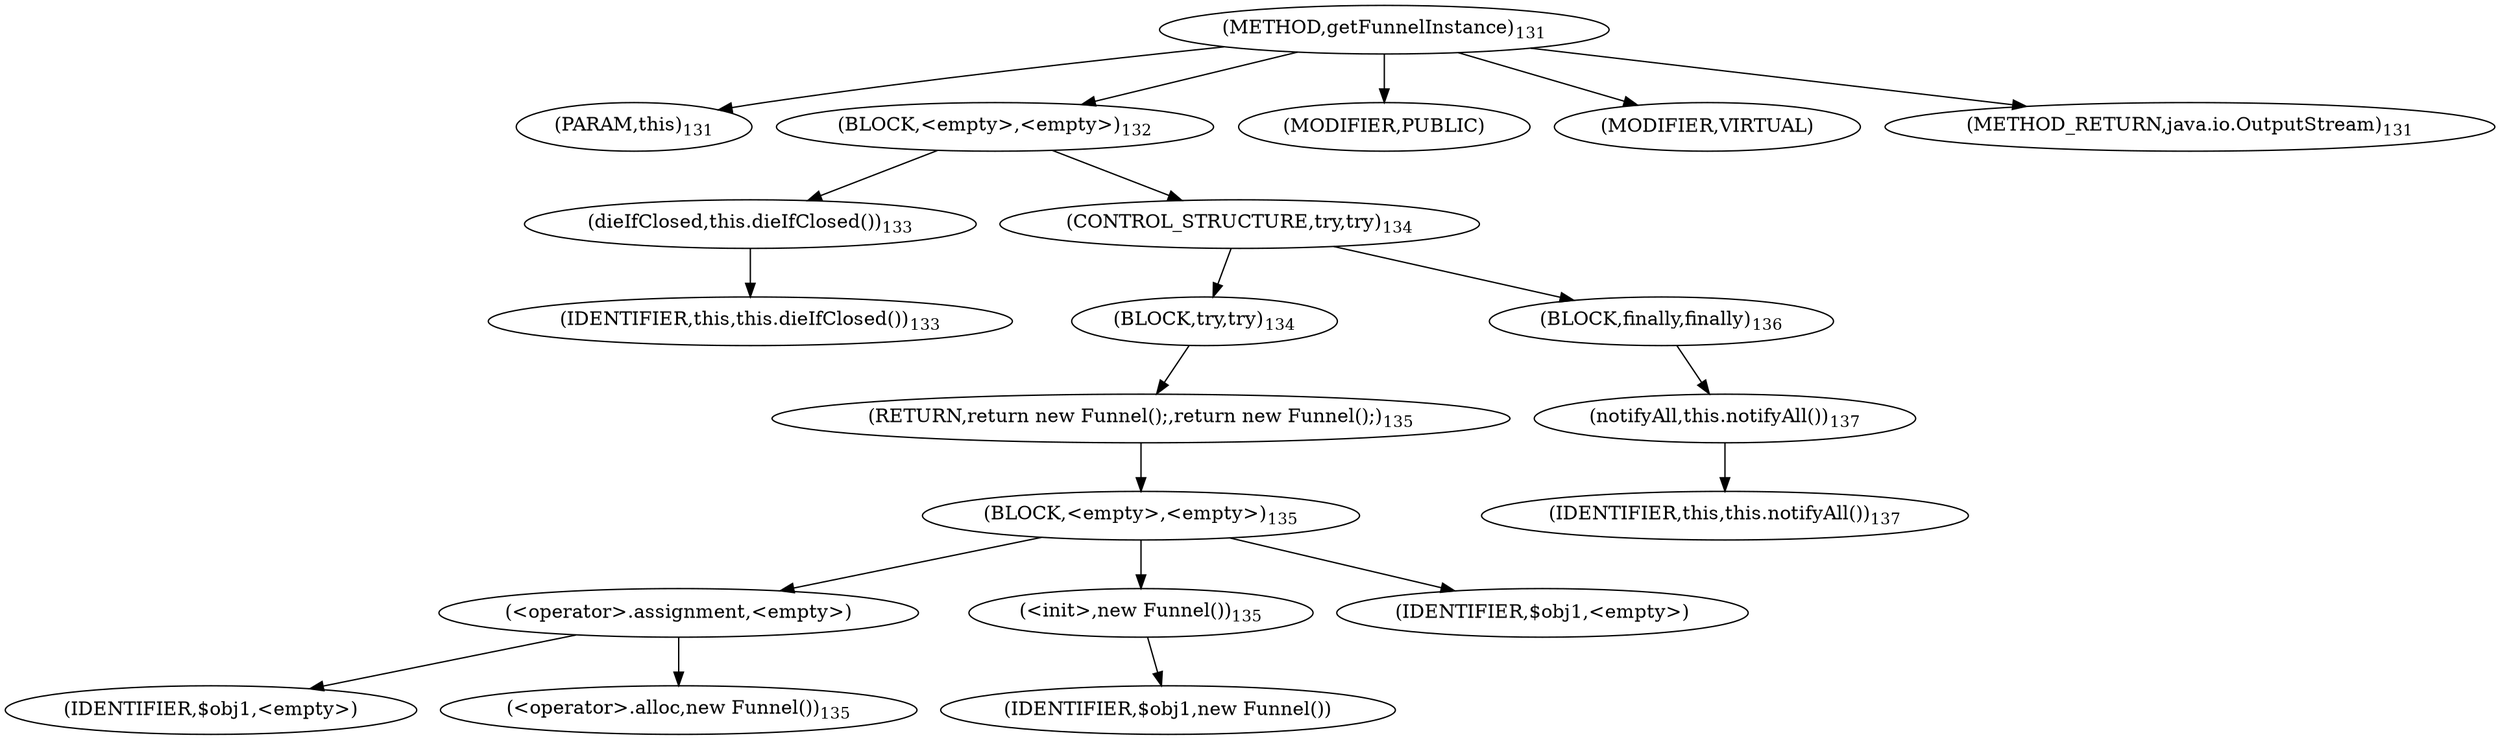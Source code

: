 digraph "getFunnelInstance" {  
"217" [label = <(METHOD,getFunnelInstance)<SUB>131</SUB>> ]
"35" [label = <(PARAM,this)<SUB>131</SUB>> ]
"218" [label = <(BLOCK,&lt;empty&gt;,&lt;empty&gt;)<SUB>132</SUB>> ]
"219" [label = <(dieIfClosed,this.dieIfClosed())<SUB>133</SUB>> ]
"34" [label = <(IDENTIFIER,this,this.dieIfClosed())<SUB>133</SUB>> ]
"220" [label = <(CONTROL_STRUCTURE,try,try)<SUB>134</SUB>> ]
"221" [label = <(BLOCK,try,try)<SUB>134</SUB>> ]
"222" [label = <(RETURN,return new Funnel();,return new Funnel();)<SUB>135</SUB>> ]
"223" [label = <(BLOCK,&lt;empty&gt;,&lt;empty&gt;)<SUB>135</SUB>> ]
"224" [label = <(&lt;operator&gt;.assignment,&lt;empty&gt;)> ]
"225" [label = <(IDENTIFIER,$obj1,&lt;empty&gt;)> ]
"226" [label = <(&lt;operator&gt;.alloc,new Funnel())<SUB>135</SUB>> ]
"227" [label = <(&lt;init&gt;,new Funnel())<SUB>135</SUB>> ]
"228" [label = <(IDENTIFIER,$obj1,new Funnel())> ]
"229" [label = <(IDENTIFIER,$obj1,&lt;empty&gt;)> ]
"230" [label = <(BLOCK,finally,finally)<SUB>136</SUB>> ]
"231" [label = <(notifyAll,this.notifyAll())<SUB>137</SUB>> ]
"36" [label = <(IDENTIFIER,this,this.notifyAll())<SUB>137</SUB>> ]
"232" [label = <(MODIFIER,PUBLIC)> ]
"233" [label = <(MODIFIER,VIRTUAL)> ]
"234" [label = <(METHOD_RETURN,java.io.OutputStream)<SUB>131</SUB>> ]
  "217" -> "35" 
  "217" -> "218" 
  "217" -> "232" 
  "217" -> "233" 
  "217" -> "234" 
  "218" -> "219" 
  "218" -> "220" 
  "219" -> "34" 
  "220" -> "221" 
  "220" -> "230" 
  "221" -> "222" 
  "222" -> "223" 
  "223" -> "224" 
  "223" -> "227" 
  "223" -> "229" 
  "224" -> "225" 
  "224" -> "226" 
  "227" -> "228" 
  "230" -> "231" 
  "231" -> "36" 
}
